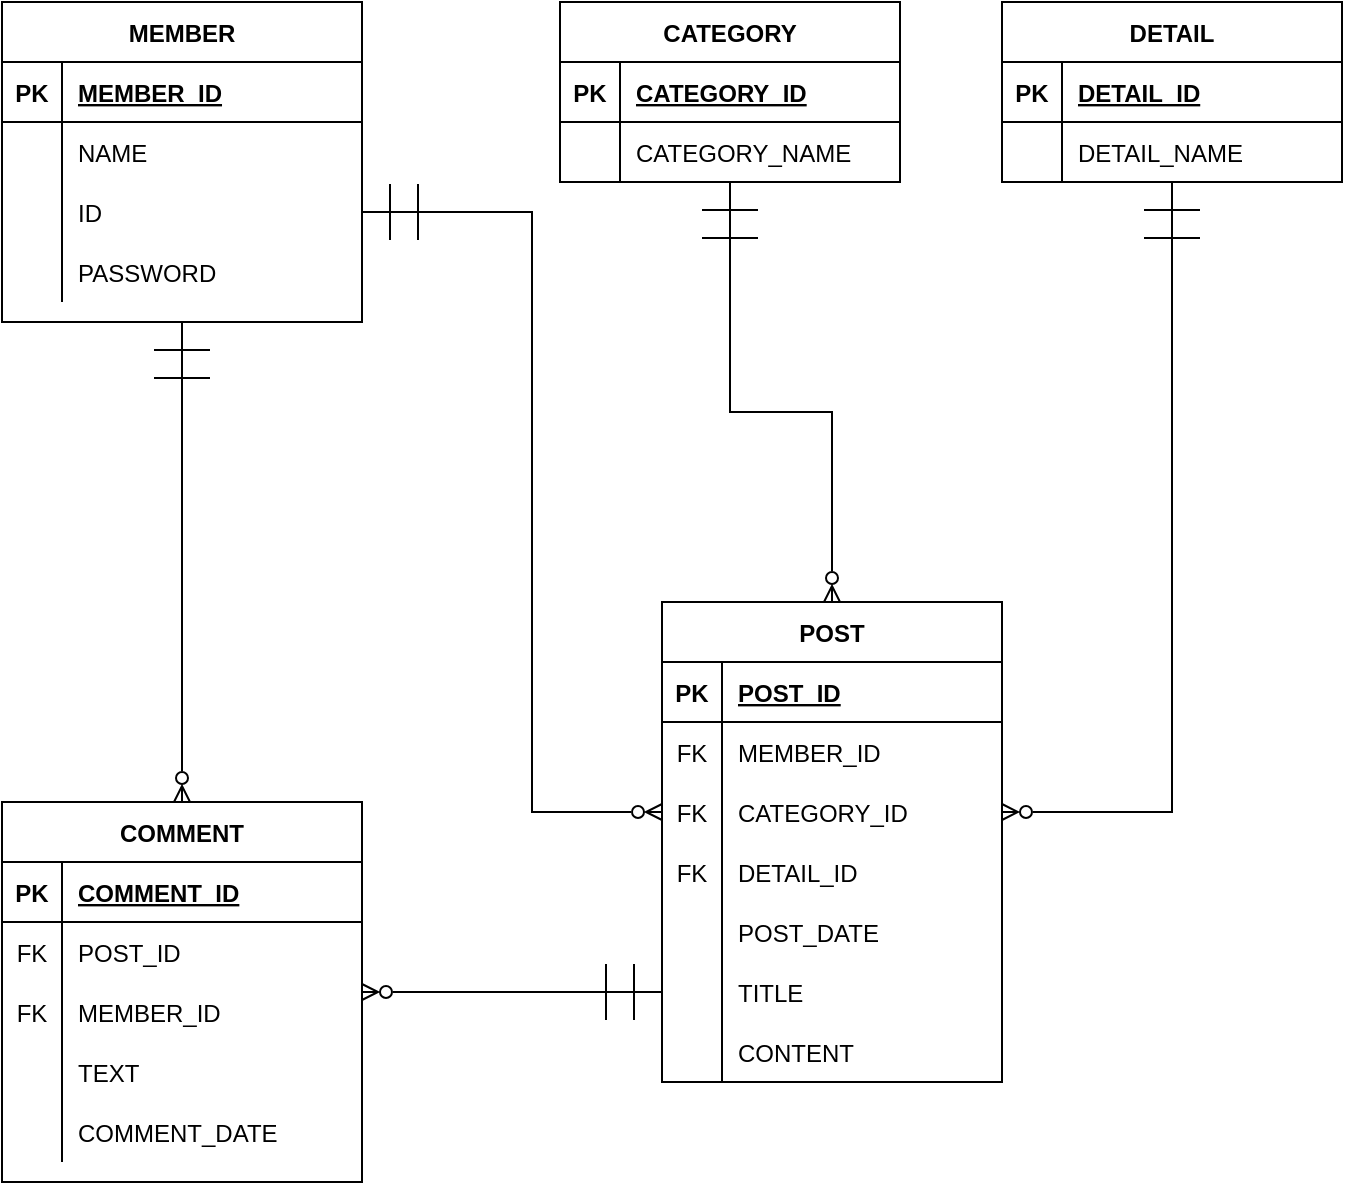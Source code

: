 <mxfile version="20.1.1" type="github">
  <diagram id="fL2F1fzh9Va3qJgmJbRH" name="Page-1">
    <mxGraphModel dx="1056" dy="2488" grid="1" gridSize="10" guides="1" tooltips="1" connect="1" arrows="1" fold="1" page="1" pageScale="1" pageWidth="827" pageHeight="1169" math="0" shadow="0">
      <root>
        <mxCell id="0" />
        <mxCell id="1" parent="0" />
        <mxCell id="KPCXEOL3w-e4bUaRKs91-123" style="edgeStyle=orthogonalEdgeStyle;rounded=0;orthogonalLoop=1;jettySize=auto;html=1;entryX=0.5;entryY=0;entryDx=0;entryDy=0;fontFamily=Helvetica;fontSize=12;fontColor=default;startArrow=ERmandOne;startFill=0;endArrow=ERzeroToMany;endFill=0;startSize=26;" edge="1" parent="1" source="KPCXEOL3w-e4bUaRKs91-10" target="KPCXEOL3w-e4bUaRKs91-106">
          <mxGeometry relative="1" as="geometry" />
        </mxCell>
        <mxCell id="KPCXEOL3w-e4bUaRKs91-10" value="MEMBER" style="shape=table;startSize=30;container=1;collapsible=1;childLayout=tableLayout;fixedRows=1;rowLines=0;fontStyle=1;align=center;resizeLast=1;fontFamily=Helvetica;fontSize=12;fontColor=default;strokeColor=default;fillColor=none;" vertex="1" parent="1">
          <mxGeometry x="50" y="-1120" width="180" height="160" as="geometry" />
        </mxCell>
        <mxCell id="KPCXEOL3w-e4bUaRKs91-11" value="" style="shape=tableRow;horizontal=0;startSize=0;swimlaneHead=0;swimlaneBody=0;fillColor=none;collapsible=0;dropTarget=0;points=[[0,0.5],[1,0.5]];portConstraint=eastwest;top=0;left=0;right=0;bottom=1;fontFamily=Helvetica;fontSize=12;fontColor=default;strokeColor=default;" vertex="1" parent="KPCXEOL3w-e4bUaRKs91-10">
          <mxGeometry y="30" width="180" height="30" as="geometry" />
        </mxCell>
        <mxCell id="KPCXEOL3w-e4bUaRKs91-12" value="PK" style="shape=partialRectangle;connectable=0;fillColor=none;top=0;left=0;bottom=0;right=0;fontStyle=1;overflow=hidden;fontFamily=Helvetica;fontSize=12;fontColor=default;startSize=26;strokeColor=default;" vertex="1" parent="KPCXEOL3w-e4bUaRKs91-11">
          <mxGeometry width="30" height="30" as="geometry">
            <mxRectangle width="30" height="30" as="alternateBounds" />
          </mxGeometry>
        </mxCell>
        <mxCell id="KPCXEOL3w-e4bUaRKs91-13" value="MEMBER_ID" style="shape=partialRectangle;connectable=0;fillColor=none;top=0;left=0;bottom=0;right=0;align=left;spacingLeft=6;fontStyle=5;overflow=hidden;fontFamily=Helvetica;fontSize=12;fontColor=default;startSize=26;strokeColor=default;" vertex="1" parent="KPCXEOL3w-e4bUaRKs91-11">
          <mxGeometry x="30" width="150" height="30" as="geometry">
            <mxRectangle width="150" height="30" as="alternateBounds" />
          </mxGeometry>
        </mxCell>
        <mxCell id="KPCXEOL3w-e4bUaRKs91-14" value="" style="shape=tableRow;horizontal=0;startSize=0;swimlaneHead=0;swimlaneBody=0;fillColor=none;collapsible=0;dropTarget=0;points=[[0,0.5],[1,0.5]];portConstraint=eastwest;top=0;left=0;right=0;bottom=0;fontFamily=Helvetica;fontSize=12;fontColor=default;strokeColor=default;" vertex="1" parent="KPCXEOL3w-e4bUaRKs91-10">
          <mxGeometry y="60" width="180" height="30" as="geometry" />
        </mxCell>
        <mxCell id="KPCXEOL3w-e4bUaRKs91-15" value="" style="shape=partialRectangle;connectable=0;fillColor=none;top=0;left=0;bottom=0;right=0;editable=1;overflow=hidden;fontFamily=Helvetica;fontSize=12;fontColor=default;startSize=26;strokeColor=default;" vertex="1" parent="KPCXEOL3w-e4bUaRKs91-14">
          <mxGeometry width="30" height="30" as="geometry">
            <mxRectangle width="30" height="30" as="alternateBounds" />
          </mxGeometry>
        </mxCell>
        <mxCell id="KPCXEOL3w-e4bUaRKs91-16" value="NAME " style="shape=partialRectangle;connectable=0;fillColor=none;top=0;left=0;bottom=0;right=0;align=left;spacingLeft=6;overflow=hidden;fontFamily=Helvetica;fontSize=12;fontColor=default;startSize=26;strokeColor=default;" vertex="1" parent="KPCXEOL3w-e4bUaRKs91-14">
          <mxGeometry x="30" width="150" height="30" as="geometry">
            <mxRectangle width="150" height="30" as="alternateBounds" />
          </mxGeometry>
        </mxCell>
        <mxCell id="KPCXEOL3w-e4bUaRKs91-17" value="" style="shape=tableRow;horizontal=0;startSize=0;swimlaneHead=0;swimlaneBody=0;fillColor=none;collapsible=0;dropTarget=0;points=[[0,0.5],[1,0.5]];portConstraint=eastwest;top=0;left=0;right=0;bottom=0;fontFamily=Helvetica;fontSize=12;fontColor=default;strokeColor=default;" vertex="1" parent="KPCXEOL3w-e4bUaRKs91-10">
          <mxGeometry y="90" width="180" height="30" as="geometry" />
        </mxCell>
        <mxCell id="KPCXEOL3w-e4bUaRKs91-18" value="" style="shape=partialRectangle;connectable=0;fillColor=none;top=0;left=0;bottom=0;right=0;editable=1;overflow=hidden;fontFamily=Helvetica;fontSize=12;fontColor=default;startSize=26;strokeColor=default;" vertex="1" parent="KPCXEOL3w-e4bUaRKs91-17">
          <mxGeometry width="30" height="30" as="geometry">
            <mxRectangle width="30" height="30" as="alternateBounds" />
          </mxGeometry>
        </mxCell>
        <mxCell id="KPCXEOL3w-e4bUaRKs91-19" value="ID" style="shape=partialRectangle;connectable=0;fillColor=none;top=0;left=0;bottom=0;right=0;align=left;spacingLeft=6;overflow=hidden;fontFamily=Helvetica;fontSize=12;fontColor=default;startSize=26;strokeColor=default;" vertex="1" parent="KPCXEOL3w-e4bUaRKs91-17">
          <mxGeometry x="30" width="150" height="30" as="geometry">
            <mxRectangle width="150" height="30" as="alternateBounds" />
          </mxGeometry>
        </mxCell>
        <mxCell id="KPCXEOL3w-e4bUaRKs91-20" value="" style="shape=tableRow;horizontal=0;startSize=0;swimlaneHead=0;swimlaneBody=0;fillColor=none;collapsible=0;dropTarget=0;points=[[0,0.5],[1,0.5]];portConstraint=eastwest;top=0;left=0;right=0;bottom=0;fontFamily=Helvetica;fontSize=12;fontColor=default;strokeColor=default;" vertex="1" parent="KPCXEOL3w-e4bUaRKs91-10">
          <mxGeometry y="120" width="180" height="30" as="geometry" />
        </mxCell>
        <mxCell id="KPCXEOL3w-e4bUaRKs91-21" value="" style="shape=partialRectangle;connectable=0;fillColor=none;top=0;left=0;bottom=0;right=0;editable=1;overflow=hidden;fontFamily=Helvetica;fontSize=12;fontColor=default;startSize=26;strokeColor=default;" vertex="1" parent="KPCXEOL3w-e4bUaRKs91-20">
          <mxGeometry width="30" height="30" as="geometry">
            <mxRectangle width="30" height="30" as="alternateBounds" />
          </mxGeometry>
        </mxCell>
        <mxCell id="KPCXEOL3w-e4bUaRKs91-22" value="PASSWORD" style="shape=partialRectangle;connectable=0;fillColor=none;top=0;left=0;bottom=0;right=0;align=left;spacingLeft=6;overflow=hidden;fontFamily=Helvetica;fontSize=12;fontColor=default;startSize=26;strokeColor=default;" vertex="1" parent="KPCXEOL3w-e4bUaRKs91-20">
          <mxGeometry x="30" width="150" height="30" as="geometry">
            <mxRectangle width="150" height="30" as="alternateBounds" />
          </mxGeometry>
        </mxCell>
        <mxCell id="KPCXEOL3w-e4bUaRKs91-23" value="POST" style="shape=table;startSize=30;container=1;collapsible=1;childLayout=tableLayout;fixedRows=1;rowLines=0;fontStyle=1;align=center;resizeLast=1;fontFamily=Helvetica;fontSize=12;fontColor=default;strokeColor=default;fillColor=none;" vertex="1" parent="1">
          <mxGeometry x="380" y="-820" width="170" height="240" as="geometry">
            <mxRectangle x="380" y="-820" width="70" height="30" as="alternateBounds" />
          </mxGeometry>
        </mxCell>
        <mxCell id="KPCXEOL3w-e4bUaRKs91-24" value="" style="shape=tableRow;horizontal=0;startSize=0;swimlaneHead=0;swimlaneBody=0;fillColor=none;collapsible=0;dropTarget=0;points=[[0,0.5],[1,0.5]];portConstraint=eastwest;top=0;left=0;right=0;bottom=1;fontFamily=Helvetica;fontSize=12;fontColor=default;strokeColor=default;" vertex="1" parent="KPCXEOL3w-e4bUaRKs91-23">
          <mxGeometry y="30" width="170" height="30" as="geometry" />
        </mxCell>
        <mxCell id="KPCXEOL3w-e4bUaRKs91-25" value="PK" style="shape=partialRectangle;connectable=0;fillColor=none;top=0;left=0;bottom=0;right=0;fontStyle=1;overflow=hidden;fontFamily=Helvetica;fontSize=12;fontColor=default;startSize=26;strokeColor=default;" vertex="1" parent="KPCXEOL3w-e4bUaRKs91-24">
          <mxGeometry width="30" height="30" as="geometry">
            <mxRectangle width="30" height="30" as="alternateBounds" />
          </mxGeometry>
        </mxCell>
        <mxCell id="KPCXEOL3w-e4bUaRKs91-26" value="POST_ID" style="shape=partialRectangle;connectable=0;fillColor=none;top=0;left=0;bottom=0;right=0;align=left;spacingLeft=6;fontStyle=5;overflow=hidden;fontFamily=Helvetica;fontSize=12;fontColor=default;startSize=26;strokeColor=default;" vertex="1" parent="KPCXEOL3w-e4bUaRKs91-24">
          <mxGeometry x="30" width="140" height="30" as="geometry">
            <mxRectangle width="140" height="30" as="alternateBounds" />
          </mxGeometry>
        </mxCell>
        <mxCell id="KPCXEOL3w-e4bUaRKs91-27" value="" style="shape=tableRow;horizontal=0;startSize=0;swimlaneHead=0;swimlaneBody=0;fillColor=none;collapsible=0;dropTarget=0;points=[[0,0.5],[1,0.5]];portConstraint=eastwest;top=0;left=0;right=0;bottom=0;fontFamily=Helvetica;fontSize=12;fontColor=default;strokeColor=default;" vertex="1" parent="KPCXEOL3w-e4bUaRKs91-23">
          <mxGeometry y="60" width="170" height="30" as="geometry" />
        </mxCell>
        <mxCell id="KPCXEOL3w-e4bUaRKs91-28" value="FK" style="shape=partialRectangle;connectable=0;fillColor=none;top=0;left=0;bottom=0;right=0;editable=1;overflow=hidden;fontFamily=Helvetica;fontSize=12;fontColor=default;startSize=26;strokeColor=default;" vertex="1" parent="KPCXEOL3w-e4bUaRKs91-27">
          <mxGeometry width="30" height="30" as="geometry">
            <mxRectangle width="30" height="30" as="alternateBounds" />
          </mxGeometry>
        </mxCell>
        <mxCell id="KPCXEOL3w-e4bUaRKs91-29" value="MEMBER_ID" style="shape=partialRectangle;connectable=0;fillColor=none;top=0;left=0;bottom=0;right=0;align=left;spacingLeft=6;overflow=hidden;fontFamily=Helvetica;fontSize=12;fontColor=default;startSize=26;strokeColor=default;" vertex="1" parent="KPCXEOL3w-e4bUaRKs91-27">
          <mxGeometry x="30" width="140" height="30" as="geometry">
            <mxRectangle width="140" height="30" as="alternateBounds" />
          </mxGeometry>
        </mxCell>
        <mxCell id="KPCXEOL3w-e4bUaRKs91-88" value="" style="shape=tableRow;horizontal=0;startSize=0;swimlaneHead=0;swimlaneBody=0;fillColor=none;collapsible=0;dropTarget=0;points=[[0,0.5],[1,0.5]];portConstraint=eastwest;top=0;left=0;right=0;bottom=0;fontFamily=Helvetica;fontSize=12;fontColor=default;strokeColor=default;" vertex="1" parent="KPCXEOL3w-e4bUaRKs91-23">
          <mxGeometry y="90" width="170" height="30" as="geometry" />
        </mxCell>
        <mxCell id="KPCXEOL3w-e4bUaRKs91-89" value="FK" style="shape=partialRectangle;connectable=0;fillColor=none;top=0;left=0;bottom=0;right=0;editable=1;overflow=hidden;fontFamily=Helvetica;fontSize=12;fontColor=default;startSize=26;strokeColor=default;" vertex="1" parent="KPCXEOL3w-e4bUaRKs91-88">
          <mxGeometry width="30" height="30" as="geometry">
            <mxRectangle width="30" height="30" as="alternateBounds" />
          </mxGeometry>
        </mxCell>
        <mxCell id="KPCXEOL3w-e4bUaRKs91-90" value="CATEGORY_ID" style="shape=partialRectangle;connectable=0;fillColor=none;top=0;left=0;bottom=0;right=0;align=left;spacingLeft=6;overflow=hidden;fontFamily=Helvetica;fontSize=12;fontColor=default;startSize=26;strokeColor=default;" vertex="1" parent="KPCXEOL3w-e4bUaRKs91-88">
          <mxGeometry x="30" width="140" height="30" as="geometry">
            <mxRectangle width="140" height="30" as="alternateBounds" />
          </mxGeometry>
        </mxCell>
        <mxCell id="KPCXEOL3w-e4bUaRKs91-91" value="" style="shape=tableRow;horizontal=0;startSize=0;swimlaneHead=0;swimlaneBody=0;fillColor=none;collapsible=0;dropTarget=0;points=[[0,0.5],[1,0.5]];portConstraint=eastwest;top=0;left=0;right=0;bottom=0;fontFamily=Helvetica;fontSize=12;fontColor=default;strokeColor=default;" vertex="1" parent="KPCXEOL3w-e4bUaRKs91-23">
          <mxGeometry y="120" width="170" height="30" as="geometry" />
        </mxCell>
        <mxCell id="KPCXEOL3w-e4bUaRKs91-92" value="FK" style="shape=partialRectangle;connectable=0;fillColor=none;top=0;left=0;bottom=0;right=0;editable=1;overflow=hidden;fontFamily=Helvetica;fontSize=12;fontColor=default;startSize=26;strokeColor=default;" vertex="1" parent="KPCXEOL3w-e4bUaRKs91-91">
          <mxGeometry width="30" height="30" as="geometry">
            <mxRectangle width="30" height="30" as="alternateBounds" />
          </mxGeometry>
        </mxCell>
        <mxCell id="KPCXEOL3w-e4bUaRKs91-93" value="DETAIL_ID" style="shape=partialRectangle;connectable=0;fillColor=none;top=0;left=0;bottom=0;right=0;align=left;spacingLeft=6;overflow=hidden;fontFamily=Helvetica;fontSize=12;fontColor=default;startSize=26;strokeColor=default;" vertex="1" parent="KPCXEOL3w-e4bUaRKs91-91">
          <mxGeometry x="30" width="140" height="30" as="geometry">
            <mxRectangle width="140" height="30" as="alternateBounds" />
          </mxGeometry>
        </mxCell>
        <mxCell id="KPCXEOL3w-e4bUaRKs91-30" value="" style="shape=tableRow;horizontal=0;startSize=0;swimlaneHead=0;swimlaneBody=0;fillColor=none;collapsible=0;dropTarget=0;points=[[0,0.5],[1,0.5]];portConstraint=eastwest;top=0;left=0;right=0;bottom=0;fontFamily=Helvetica;fontSize=12;fontColor=default;strokeColor=default;" vertex="1" parent="KPCXEOL3w-e4bUaRKs91-23">
          <mxGeometry y="150" width="170" height="30" as="geometry" />
        </mxCell>
        <mxCell id="KPCXEOL3w-e4bUaRKs91-31" value="" style="shape=partialRectangle;connectable=0;fillColor=none;top=0;left=0;bottom=0;right=0;editable=1;overflow=hidden;fontFamily=Helvetica;fontSize=12;fontColor=default;startSize=26;strokeColor=default;" vertex="1" parent="KPCXEOL3w-e4bUaRKs91-30">
          <mxGeometry width="30" height="30" as="geometry">
            <mxRectangle width="30" height="30" as="alternateBounds" />
          </mxGeometry>
        </mxCell>
        <mxCell id="KPCXEOL3w-e4bUaRKs91-32" value="POST_DATE" style="shape=partialRectangle;connectable=0;fillColor=none;top=0;left=0;bottom=0;right=0;align=left;spacingLeft=6;overflow=hidden;fontFamily=Helvetica;fontSize=12;fontColor=default;startSize=26;strokeColor=default;" vertex="1" parent="KPCXEOL3w-e4bUaRKs91-30">
          <mxGeometry x="30" width="140" height="30" as="geometry">
            <mxRectangle width="140" height="30" as="alternateBounds" />
          </mxGeometry>
        </mxCell>
        <mxCell id="KPCXEOL3w-e4bUaRKs91-33" value="" style="shape=tableRow;horizontal=0;startSize=0;swimlaneHead=0;swimlaneBody=0;fillColor=none;collapsible=0;dropTarget=0;points=[[0,0.5],[1,0.5]];portConstraint=eastwest;top=0;left=0;right=0;bottom=0;fontFamily=Helvetica;fontSize=12;fontColor=default;strokeColor=default;" vertex="1" parent="KPCXEOL3w-e4bUaRKs91-23">
          <mxGeometry y="180" width="170" height="30" as="geometry" />
        </mxCell>
        <mxCell id="KPCXEOL3w-e4bUaRKs91-34" value="" style="shape=partialRectangle;connectable=0;fillColor=none;top=0;left=0;bottom=0;right=0;editable=1;overflow=hidden;fontFamily=Helvetica;fontSize=12;fontColor=default;startSize=26;strokeColor=default;" vertex="1" parent="KPCXEOL3w-e4bUaRKs91-33">
          <mxGeometry width="30" height="30" as="geometry">
            <mxRectangle width="30" height="30" as="alternateBounds" />
          </mxGeometry>
        </mxCell>
        <mxCell id="KPCXEOL3w-e4bUaRKs91-35" value="TITLE" style="shape=partialRectangle;connectable=0;fillColor=none;top=0;left=0;bottom=0;right=0;align=left;spacingLeft=6;overflow=hidden;fontFamily=Helvetica;fontSize=12;fontColor=default;startSize=26;strokeColor=default;" vertex="1" parent="KPCXEOL3w-e4bUaRKs91-33">
          <mxGeometry x="30" width="140" height="30" as="geometry">
            <mxRectangle width="140" height="30" as="alternateBounds" />
          </mxGeometry>
        </mxCell>
        <mxCell id="KPCXEOL3w-e4bUaRKs91-65" value="" style="shape=tableRow;horizontal=0;startSize=0;swimlaneHead=0;swimlaneBody=0;fillColor=none;collapsible=0;dropTarget=0;points=[[0,0.5],[1,0.5]];portConstraint=eastwest;top=0;left=0;right=0;bottom=0;fontFamily=Helvetica;fontSize=12;fontColor=default;strokeColor=default;" vertex="1" parent="KPCXEOL3w-e4bUaRKs91-23">
          <mxGeometry y="210" width="170" height="30" as="geometry" />
        </mxCell>
        <mxCell id="KPCXEOL3w-e4bUaRKs91-66" value="" style="shape=partialRectangle;connectable=0;fillColor=none;top=0;left=0;bottom=0;right=0;editable=1;overflow=hidden;fontFamily=Helvetica;fontSize=12;fontColor=default;startSize=26;strokeColor=default;" vertex="1" parent="KPCXEOL3w-e4bUaRKs91-65">
          <mxGeometry width="30" height="30" as="geometry">
            <mxRectangle width="30" height="30" as="alternateBounds" />
          </mxGeometry>
        </mxCell>
        <mxCell id="KPCXEOL3w-e4bUaRKs91-67" value="CONTENT" style="shape=partialRectangle;connectable=0;fillColor=none;top=0;left=0;bottom=0;right=0;align=left;spacingLeft=6;overflow=hidden;fontFamily=Helvetica;fontSize=12;fontColor=default;startSize=26;strokeColor=default;" vertex="1" parent="KPCXEOL3w-e4bUaRKs91-65">
          <mxGeometry x="30" width="140" height="30" as="geometry">
            <mxRectangle width="140" height="30" as="alternateBounds" />
          </mxGeometry>
        </mxCell>
        <mxCell id="KPCXEOL3w-e4bUaRKs91-87" style="edgeStyle=orthogonalEdgeStyle;rounded=0;orthogonalLoop=1;jettySize=auto;html=1;fontFamily=Helvetica;fontSize=12;fontColor=default;startSize=26;startArrow=ERmandOne;startFill=0;endArrow=ERzeroToMany;endFill=0;" edge="1" parent="1" source="KPCXEOL3w-e4bUaRKs91-68" target="KPCXEOL3w-e4bUaRKs91-23">
          <mxGeometry relative="1" as="geometry" />
        </mxCell>
        <mxCell id="KPCXEOL3w-e4bUaRKs91-68" value="CATEGORY" style="shape=table;startSize=30;container=1;collapsible=1;childLayout=tableLayout;fixedRows=1;rowLines=0;fontStyle=1;align=center;resizeLast=1;fontFamily=Helvetica;fontSize=12;fontColor=default;strokeColor=default;fillColor=none;" vertex="1" parent="1">
          <mxGeometry x="329" y="-1120" width="170" height="90" as="geometry" />
        </mxCell>
        <mxCell id="KPCXEOL3w-e4bUaRKs91-69" value="" style="shape=tableRow;horizontal=0;startSize=0;swimlaneHead=0;swimlaneBody=0;fillColor=none;collapsible=0;dropTarget=0;points=[[0,0.5],[1,0.5]];portConstraint=eastwest;top=0;left=0;right=0;bottom=1;fontFamily=Helvetica;fontSize=12;fontColor=default;strokeColor=default;" vertex="1" parent="KPCXEOL3w-e4bUaRKs91-68">
          <mxGeometry y="30" width="170" height="30" as="geometry" />
        </mxCell>
        <mxCell id="KPCXEOL3w-e4bUaRKs91-70" value="PK" style="shape=partialRectangle;connectable=0;fillColor=none;top=0;left=0;bottom=0;right=0;fontStyle=1;overflow=hidden;fontFamily=Helvetica;fontSize=12;fontColor=default;startSize=26;strokeColor=default;" vertex="1" parent="KPCXEOL3w-e4bUaRKs91-69">
          <mxGeometry width="30" height="30" as="geometry">
            <mxRectangle width="30" height="30" as="alternateBounds" />
          </mxGeometry>
        </mxCell>
        <mxCell id="KPCXEOL3w-e4bUaRKs91-71" value="CATEGORY_ID" style="shape=partialRectangle;connectable=0;fillColor=none;top=0;left=0;bottom=0;right=0;align=left;spacingLeft=6;fontStyle=5;overflow=hidden;fontFamily=Helvetica;fontSize=12;fontColor=default;startSize=26;strokeColor=default;" vertex="1" parent="KPCXEOL3w-e4bUaRKs91-69">
          <mxGeometry x="30" width="140" height="30" as="geometry">
            <mxRectangle width="140" height="30" as="alternateBounds" />
          </mxGeometry>
        </mxCell>
        <mxCell id="KPCXEOL3w-e4bUaRKs91-72" value="" style="shape=tableRow;horizontal=0;startSize=0;swimlaneHead=0;swimlaneBody=0;fillColor=none;collapsible=0;dropTarget=0;points=[[0,0.5],[1,0.5]];portConstraint=eastwest;top=0;left=0;right=0;bottom=0;fontFamily=Helvetica;fontSize=12;fontColor=default;strokeColor=default;" vertex="1" parent="KPCXEOL3w-e4bUaRKs91-68">
          <mxGeometry y="60" width="170" height="30" as="geometry" />
        </mxCell>
        <mxCell id="KPCXEOL3w-e4bUaRKs91-73" value="" style="shape=partialRectangle;connectable=0;fillColor=none;top=0;left=0;bottom=0;right=0;editable=1;overflow=hidden;fontFamily=Helvetica;fontSize=12;fontColor=default;startSize=26;strokeColor=default;" vertex="1" parent="KPCXEOL3w-e4bUaRKs91-72">
          <mxGeometry width="30" height="30" as="geometry">
            <mxRectangle width="30" height="30" as="alternateBounds" />
          </mxGeometry>
        </mxCell>
        <mxCell id="KPCXEOL3w-e4bUaRKs91-74" value="CATEGORY_NAME" style="shape=partialRectangle;connectable=0;fillColor=none;top=0;left=0;bottom=0;right=0;align=left;spacingLeft=6;overflow=hidden;fontFamily=Helvetica;fontSize=12;fontColor=default;startSize=26;strokeColor=default;" vertex="1" parent="KPCXEOL3w-e4bUaRKs91-72">
          <mxGeometry x="30" width="140" height="30" as="geometry">
            <mxRectangle width="140" height="30" as="alternateBounds" />
          </mxGeometry>
        </mxCell>
        <mxCell id="KPCXEOL3w-e4bUaRKs91-104" style="edgeStyle=orthogonalEdgeStyle;rounded=0;orthogonalLoop=1;jettySize=auto;html=1;entryX=1;entryY=0.5;entryDx=0;entryDy=0;fontFamily=Helvetica;fontSize=12;fontColor=default;startArrow=ERmandOne;startFill=0;endArrow=ERzeroToMany;endFill=0;startSize=26;" edge="1" parent="1" source="KPCXEOL3w-e4bUaRKs91-94" target="KPCXEOL3w-e4bUaRKs91-88">
          <mxGeometry relative="1" as="geometry" />
        </mxCell>
        <mxCell id="KPCXEOL3w-e4bUaRKs91-94" value="DETAIL" style="shape=table;startSize=30;container=1;collapsible=1;childLayout=tableLayout;fixedRows=1;rowLines=0;fontStyle=1;align=center;resizeLast=1;fontFamily=Helvetica;fontSize=12;fontColor=default;strokeColor=default;fillColor=none;" vertex="1" parent="1">
          <mxGeometry x="550" y="-1120" width="170" height="90" as="geometry" />
        </mxCell>
        <mxCell id="KPCXEOL3w-e4bUaRKs91-95" value="" style="shape=tableRow;horizontal=0;startSize=0;swimlaneHead=0;swimlaneBody=0;fillColor=none;collapsible=0;dropTarget=0;points=[[0,0.5],[1,0.5]];portConstraint=eastwest;top=0;left=0;right=0;bottom=1;fontFamily=Helvetica;fontSize=12;fontColor=default;strokeColor=default;" vertex="1" parent="KPCXEOL3w-e4bUaRKs91-94">
          <mxGeometry y="30" width="170" height="30" as="geometry" />
        </mxCell>
        <mxCell id="KPCXEOL3w-e4bUaRKs91-96" value="PK" style="shape=partialRectangle;connectable=0;fillColor=none;top=0;left=0;bottom=0;right=0;fontStyle=1;overflow=hidden;fontFamily=Helvetica;fontSize=12;fontColor=default;startSize=26;strokeColor=default;" vertex="1" parent="KPCXEOL3w-e4bUaRKs91-95">
          <mxGeometry width="30" height="30" as="geometry">
            <mxRectangle width="30" height="30" as="alternateBounds" />
          </mxGeometry>
        </mxCell>
        <mxCell id="KPCXEOL3w-e4bUaRKs91-97" value="DETAIL_ID" style="shape=partialRectangle;connectable=0;fillColor=none;top=0;left=0;bottom=0;right=0;align=left;spacingLeft=6;fontStyle=5;overflow=hidden;fontFamily=Helvetica;fontSize=12;fontColor=default;startSize=26;strokeColor=default;" vertex="1" parent="KPCXEOL3w-e4bUaRKs91-95">
          <mxGeometry x="30" width="140" height="30" as="geometry">
            <mxRectangle width="140" height="30" as="alternateBounds" />
          </mxGeometry>
        </mxCell>
        <mxCell id="KPCXEOL3w-e4bUaRKs91-98" value="" style="shape=tableRow;horizontal=0;startSize=0;swimlaneHead=0;swimlaneBody=0;fillColor=none;collapsible=0;dropTarget=0;points=[[0,0.5],[1,0.5]];portConstraint=eastwest;top=0;left=0;right=0;bottom=0;fontFamily=Helvetica;fontSize=12;fontColor=default;strokeColor=default;" vertex="1" parent="KPCXEOL3w-e4bUaRKs91-94">
          <mxGeometry y="60" width="170" height="30" as="geometry" />
        </mxCell>
        <mxCell id="KPCXEOL3w-e4bUaRKs91-99" value="" style="shape=partialRectangle;connectable=0;fillColor=none;top=0;left=0;bottom=0;right=0;editable=1;overflow=hidden;fontFamily=Helvetica;fontSize=12;fontColor=default;startSize=26;strokeColor=default;" vertex="1" parent="KPCXEOL3w-e4bUaRKs91-98">
          <mxGeometry width="30" height="30" as="geometry">
            <mxRectangle width="30" height="30" as="alternateBounds" />
          </mxGeometry>
        </mxCell>
        <mxCell id="KPCXEOL3w-e4bUaRKs91-100" value="DETAIL_NAME" style="shape=partialRectangle;connectable=0;fillColor=none;top=0;left=0;bottom=0;right=0;align=left;spacingLeft=6;overflow=hidden;fontFamily=Helvetica;fontSize=12;fontColor=default;startSize=26;strokeColor=default;" vertex="1" parent="KPCXEOL3w-e4bUaRKs91-98">
          <mxGeometry x="30" width="140" height="30" as="geometry">
            <mxRectangle width="140" height="30" as="alternateBounds" />
          </mxGeometry>
        </mxCell>
        <mxCell id="KPCXEOL3w-e4bUaRKs91-105" style="edgeStyle=orthogonalEdgeStyle;rounded=0;orthogonalLoop=1;jettySize=auto;html=1;entryX=0;entryY=0.5;entryDx=0;entryDy=0;fontFamily=Helvetica;fontSize=12;fontColor=default;startArrow=ERmandOne;startFill=0;endArrow=ERzeroToMany;endFill=0;startSize=26;" edge="1" parent="1" source="KPCXEOL3w-e4bUaRKs91-17" target="KPCXEOL3w-e4bUaRKs91-88">
          <mxGeometry relative="1" as="geometry" />
        </mxCell>
        <mxCell id="KPCXEOL3w-e4bUaRKs91-106" value="COMMENT" style="shape=table;startSize=30;container=1;collapsible=1;childLayout=tableLayout;fixedRows=1;rowLines=0;fontStyle=1;align=center;resizeLast=1;fontFamily=Helvetica;fontSize=12;fontColor=default;strokeColor=default;fillColor=none;" vertex="1" parent="1">
          <mxGeometry x="50" y="-720" width="180" height="190" as="geometry" />
        </mxCell>
        <mxCell id="KPCXEOL3w-e4bUaRKs91-107" value="" style="shape=tableRow;horizontal=0;startSize=0;swimlaneHead=0;swimlaneBody=0;fillColor=none;collapsible=0;dropTarget=0;points=[[0,0.5],[1,0.5]];portConstraint=eastwest;top=0;left=0;right=0;bottom=1;fontFamily=Helvetica;fontSize=12;fontColor=default;strokeColor=default;" vertex="1" parent="KPCXEOL3w-e4bUaRKs91-106">
          <mxGeometry y="30" width="180" height="30" as="geometry" />
        </mxCell>
        <mxCell id="KPCXEOL3w-e4bUaRKs91-108" value="PK" style="shape=partialRectangle;connectable=0;fillColor=none;top=0;left=0;bottom=0;right=0;fontStyle=1;overflow=hidden;fontFamily=Helvetica;fontSize=12;fontColor=default;startSize=26;strokeColor=default;" vertex="1" parent="KPCXEOL3w-e4bUaRKs91-107">
          <mxGeometry width="30" height="30" as="geometry">
            <mxRectangle width="30" height="30" as="alternateBounds" />
          </mxGeometry>
        </mxCell>
        <mxCell id="KPCXEOL3w-e4bUaRKs91-109" value="COMMENT_ID" style="shape=partialRectangle;connectable=0;fillColor=none;top=0;left=0;bottom=0;right=0;align=left;spacingLeft=6;fontStyle=5;overflow=hidden;fontFamily=Helvetica;fontSize=12;fontColor=default;startSize=26;strokeColor=default;" vertex="1" parent="KPCXEOL3w-e4bUaRKs91-107">
          <mxGeometry x="30" width="150" height="30" as="geometry">
            <mxRectangle width="150" height="30" as="alternateBounds" />
          </mxGeometry>
        </mxCell>
        <mxCell id="KPCXEOL3w-e4bUaRKs91-110" value="" style="shape=tableRow;horizontal=0;startSize=0;swimlaneHead=0;swimlaneBody=0;fillColor=none;collapsible=0;dropTarget=0;points=[[0,0.5],[1,0.5]];portConstraint=eastwest;top=0;left=0;right=0;bottom=0;fontFamily=Helvetica;fontSize=12;fontColor=default;strokeColor=default;" vertex="1" parent="KPCXEOL3w-e4bUaRKs91-106">
          <mxGeometry y="60" width="180" height="30" as="geometry" />
        </mxCell>
        <mxCell id="KPCXEOL3w-e4bUaRKs91-111" value="FK" style="shape=partialRectangle;connectable=0;fillColor=none;top=0;left=0;bottom=0;right=0;editable=1;overflow=hidden;fontFamily=Helvetica;fontSize=12;fontColor=default;startSize=26;strokeColor=default;" vertex="1" parent="KPCXEOL3w-e4bUaRKs91-110">
          <mxGeometry width="30" height="30" as="geometry">
            <mxRectangle width="30" height="30" as="alternateBounds" />
          </mxGeometry>
        </mxCell>
        <mxCell id="KPCXEOL3w-e4bUaRKs91-112" value="POST_ID" style="shape=partialRectangle;connectable=0;fillColor=none;top=0;left=0;bottom=0;right=0;align=left;spacingLeft=6;overflow=hidden;fontFamily=Helvetica;fontSize=12;fontColor=default;startSize=26;strokeColor=default;" vertex="1" parent="KPCXEOL3w-e4bUaRKs91-110">
          <mxGeometry x="30" width="150" height="30" as="geometry">
            <mxRectangle width="150" height="30" as="alternateBounds" />
          </mxGeometry>
        </mxCell>
        <mxCell id="KPCXEOL3w-e4bUaRKs91-119" value="" style="shape=tableRow;horizontal=0;startSize=0;swimlaneHead=0;swimlaneBody=0;fillColor=none;collapsible=0;dropTarget=0;points=[[0,0.5],[1,0.5]];portConstraint=eastwest;top=0;left=0;right=0;bottom=0;fontFamily=Helvetica;fontSize=12;fontColor=default;strokeColor=default;" vertex="1" parent="KPCXEOL3w-e4bUaRKs91-106">
          <mxGeometry y="90" width="180" height="30" as="geometry" />
        </mxCell>
        <mxCell id="KPCXEOL3w-e4bUaRKs91-120" value="FK" style="shape=partialRectangle;connectable=0;fillColor=none;top=0;left=0;bottom=0;right=0;editable=1;overflow=hidden;fontFamily=Helvetica;fontSize=12;fontColor=default;startSize=26;strokeColor=default;" vertex="1" parent="KPCXEOL3w-e4bUaRKs91-119">
          <mxGeometry width="30" height="30" as="geometry">
            <mxRectangle width="30" height="30" as="alternateBounds" />
          </mxGeometry>
        </mxCell>
        <mxCell id="KPCXEOL3w-e4bUaRKs91-121" value="MEMBER_ID" style="shape=partialRectangle;connectable=0;fillColor=none;top=0;left=0;bottom=0;right=0;align=left;spacingLeft=6;overflow=hidden;fontFamily=Helvetica;fontSize=12;fontColor=default;startSize=26;strokeColor=default;" vertex="1" parent="KPCXEOL3w-e4bUaRKs91-119">
          <mxGeometry x="30" width="150" height="30" as="geometry">
            <mxRectangle width="150" height="30" as="alternateBounds" />
          </mxGeometry>
        </mxCell>
        <mxCell id="KPCXEOL3w-e4bUaRKs91-113" value="" style="shape=tableRow;horizontal=0;startSize=0;swimlaneHead=0;swimlaneBody=0;fillColor=none;collapsible=0;dropTarget=0;points=[[0,0.5],[1,0.5]];portConstraint=eastwest;top=0;left=0;right=0;bottom=0;fontFamily=Helvetica;fontSize=12;fontColor=default;strokeColor=default;" vertex="1" parent="KPCXEOL3w-e4bUaRKs91-106">
          <mxGeometry y="120" width="180" height="30" as="geometry" />
        </mxCell>
        <mxCell id="KPCXEOL3w-e4bUaRKs91-114" value="" style="shape=partialRectangle;connectable=0;fillColor=none;top=0;left=0;bottom=0;right=0;editable=1;overflow=hidden;fontFamily=Helvetica;fontSize=12;fontColor=default;startSize=26;strokeColor=default;" vertex="1" parent="KPCXEOL3w-e4bUaRKs91-113">
          <mxGeometry width="30" height="30" as="geometry">
            <mxRectangle width="30" height="30" as="alternateBounds" />
          </mxGeometry>
        </mxCell>
        <mxCell id="KPCXEOL3w-e4bUaRKs91-115" value="TEXT" style="shape=partialRectangle;connectable=0;fillColor=none;top=0;left=0;bottom=0;right=0;align=left;spacingLeft=6;overflow=hidden;fontFamily=Helvetica;fontSize=12;fontColor=default;startSize=26;strokeColor=default;" vertex="1" parent="KPCXEOL3w-e4bUaRKs91-113">
          <mxGeometry x="30" width="150" height="30" as="geometry">
            <mxRectangle width="150" height="30" as="alternateBounds" />
          </mxGeometry>
        </mxCell>
        <mxCell id="KPCXEOL3w-e4bUaRKs91-116" value="" style="shape=tableRow;horizontal=0;startSize=0;swimlaneHead=0;swimlaneBody=0;fillColor=none;collapsible=0;dropTarget=0;points=[[0,0.5],[1,0.5]];portConstraint=eastwest;top=0;left=0;right=0;bottom=0;fontFamily=Helvetica;fontSize=12;fontColor=default;strokeColor=default;" vertex="1" parent="KPCXEOL3w-e4bUaRKs91-106">
          <mxGeometry y="150" width="180" height="30" as="geometry" />
        </mxCell>
        <mxCell id="KPCXEOL3w-e4bUaRKs91-117" value="" style="shape=partialRectangle;connectable=0;fillColor=none;top=0;left=0;bottom=0;right=0;editable=1;overflow=hidden;fontFamily=Helvetica;fontSize=12;fontColor=default;startSize=26;strokeColor=default;" vertex="1" parent="KPCXEOL3w-e4bUaRKs91-116">
          <mxGeometry width="30" height="30" as="geometry">
            <mxRectangle width="30" height="30" as="alternateBounds" />
          </mxGeometry>
        </mxCell>
        <mxCell id="KPCXEOL3w-e4bUaRKs91-118" value="COMMENT_DATE" style="shape=partialRectangle;connectable=0;fillColor=none;top=0;left=0;bottom=0;right=0;align=left;spacingLeft=6;overflow=hidden;fontFamily=Helvetica;fontSize=12;fontColor=default;startSize=26;strokeColor=default;" vertex="1" parent="KPCXEOL3w-e4bUaRKs91-116">
          <mxGeometry x="30" width="150" height="30" as="geometry">
            <mxRectangle width="150" height="30" as="alternateBounds" />
          </mxGeometry>
        </mxCell>
        <mxCell id="KPCXEOL3w-e4bUaRKs91-122" style="edgeStyle=orthogonalEdgeStyle;rounded=0;orthogonalLoop=1;jettySize=auto;html=1;entryX=1;entryY=0.5;entryDx=0;entryDy=0;fontFamily=Helvetica;fontSize=12;fontColor=default;startArrow=ERmandOne;startFill=0;endArrow=ERzeroToMany;endFill=0;startSize=26;" edge="1" parent="1" source="KPCXEOL3w-e4bUaRKs91-33" target="KPCXEOL3w-e4bUaRKs91-106">
          <mxGeometry relative="1" as="geometry" />
        </mxCell>
      </root>
    </mxGraphModel>
  </diagram>
</mxfile>

